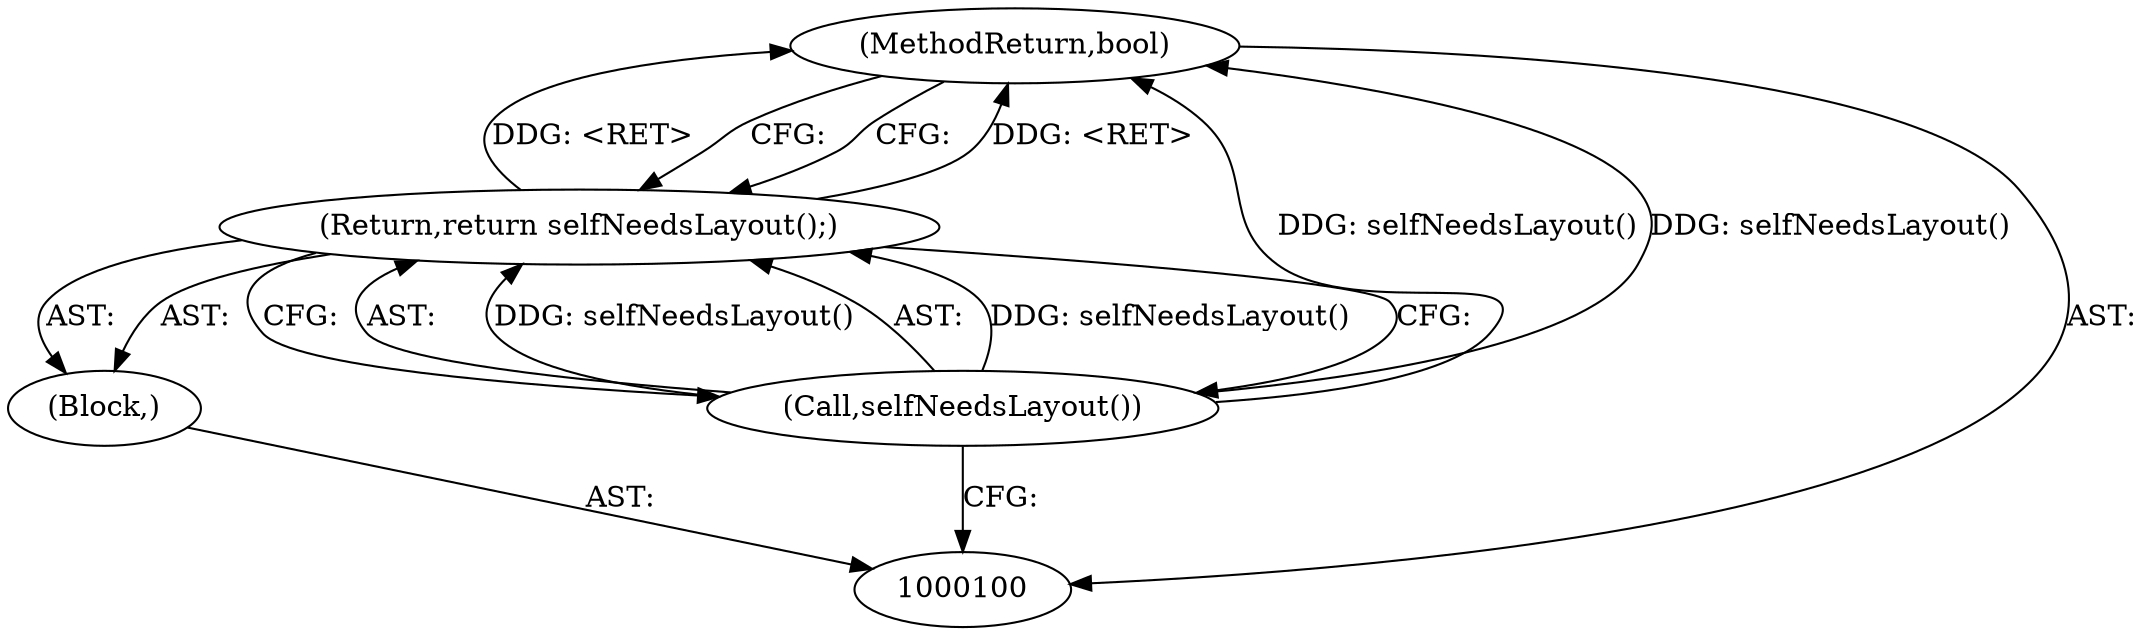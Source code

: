 digraph "1_Chrome_44f1431b20c16d8f8da0ce8ff7bbf2adddcdd785_0" {
"1000104" [label="(MethodReturn,bool)"];
"1000101" [label="(Block,)"];
"1000103" [label="(Call,selfNeedsLayout())"];
"1000102" [label="(Return,return selfNeedsLayout();)"];
"1000104" -> "1000100"  [label="AST: "];
"1000104" -> "1000102"  [label="CFG: "];
"1000103" -> "1000104"  [label="DDG: selfNeedsLayout()"];
"1000102" -> "1000104"  [label="DDG: <RET>"];
"1000101" -> "1000100"  [label="AST: "];
"1000102" -> "1000101"  [label="AST: "];
"1000103" -> "1000102"  [label="AST: "];
"1000103" -> "1000100"  [label="CFG: "];
"1000102" -> "1000103"  [label="CFG: "];
"1000103" -> "1000104"  [label="DDG: selfNeedsLayout()"];
"1000103" -> "1000102"  [label="DDG: selfNeedsLayout()"];
"1000102" -> "1000101"  [label="AST: "];
"1000102" -> "1000103"  [label="CFG: "];
"1000103" -> "1000102"  [label="AST: "];
"1000104" -> "1000102"  [label="CFG: "];
"1000102" -> "1000104"  [label="DDG: <RET>"];
"1000103" -> "1000102"  [label="DDG: selfNeedsLayout()"];
}
